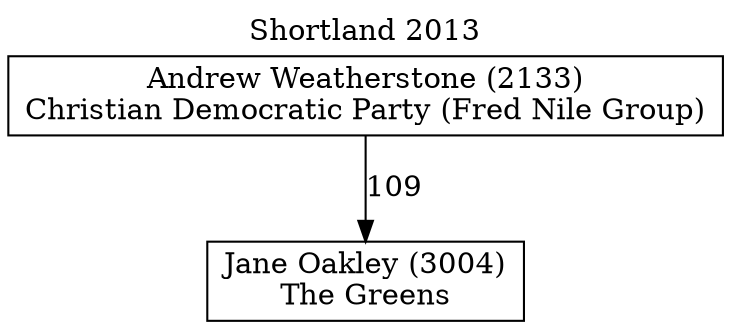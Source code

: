 // House preference flow
digraph "Jane Oakley (3004)_Shortland_2013" {
	graph [label="Shortland 2013" labelloc=t mclimit=10]
	node [shape=box]
	"Andrew Weatherstone (2133)" [label="Andrew Weatherstone (2133)
Christian Democratic Party (Fred Nile Group)"]
	"Jane Oakley (3004)" [label="Jane Oakley (3004)
The Greens"]
	"Andrew Weatherstone (2133)" -> "Jane Oakley (3004)" [label=109]
}
